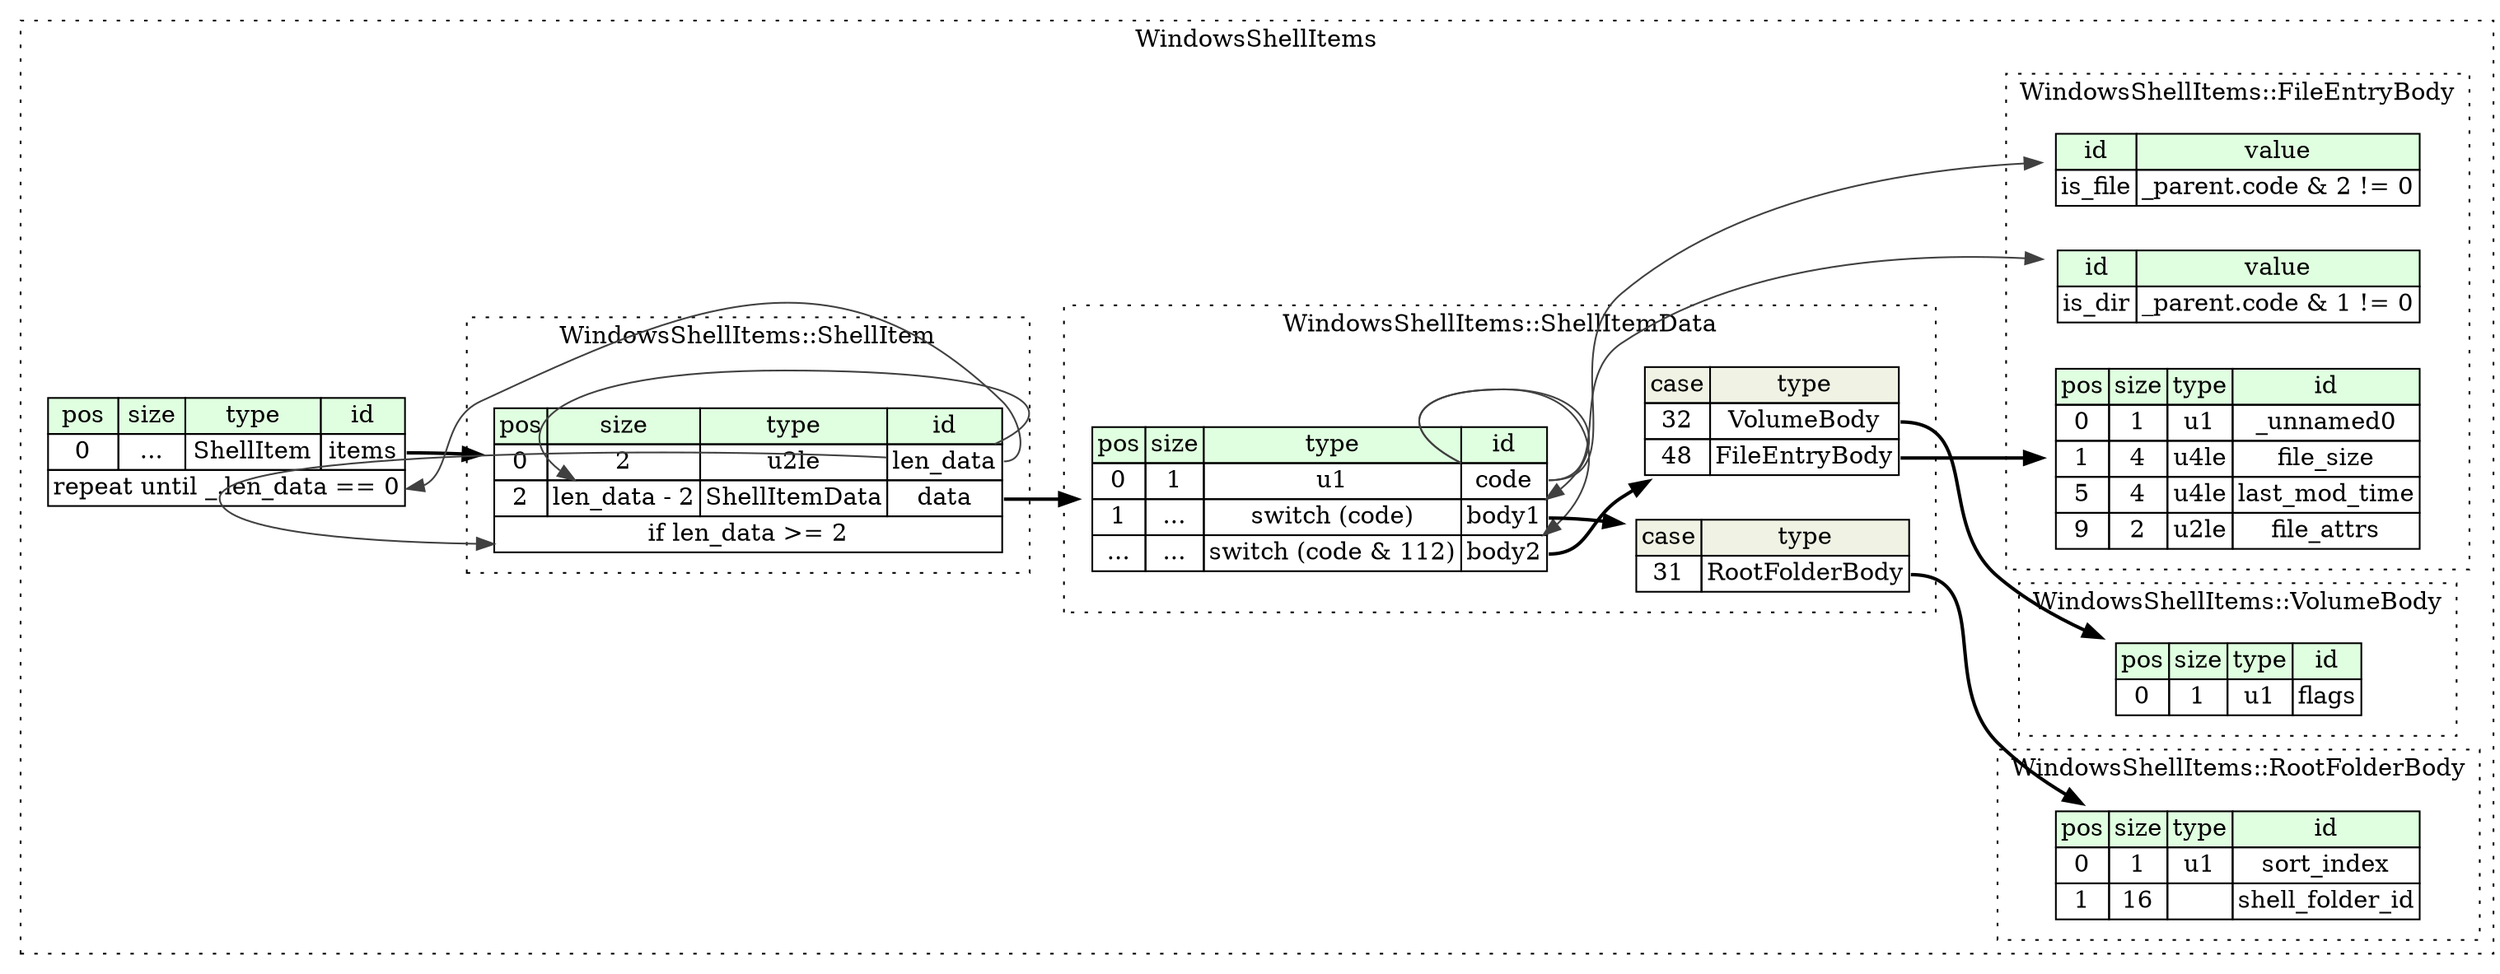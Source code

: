 digraph {
	rankdir=LR;
	node [shape=plaintext];
	subgraph cluster__windows_shell_items {
		label="WindowsShellItems";
		graph[style=dotted];

		windows_shell_items__seq [label=<<TABLE BORDER="0" CELLBORDER="1" CELLSPACING="0">
			<TR><TD BGCOLOR="#E0FFE0">pos</TD><TD BGCOLOR="#E0FFE0">size</TD><TD BGCOLOR="#E0FFE0">type</TD><TD BGCOLOR="#E0FFE0">id</TD></TR>
			<TR><TD PORT="items_pos">0</TD><TD PORT="items_size">...</TD><TD>ShellItem</TD><TD PORT="items_type">items</TD></TR>
			<TR><TD COLSPAN="4" PORT="items__repeat">repeat until _.len_data == 0</TD></TR>
		</TABLE>>];
		subgraph cluster__file_entry_body {
			label="WindowsShellItems::FileEntryBody";
			graph[style=dotted];

			file_entry_body__seq [label=<<TABLE BORDER="0" CELLBORDER="1" CELLSPACING="0">
				<TR><TD BGCOLOR="#E0FFE0">pos</TD><TD BGCOLOR="#E0FFE0">size</TD><TD BGCOLOR="#E0FFE0">type</TD><TD BGCOLOR="#E0FFE0">id</TD></TR>
				<TR><TD PORT="_unnamed0_pos">0</TD><TD PORT="_unnamed0_size">1</TD><TD>u1</TD><TD PORT="_unnamed0_type">_unnamed0</TD></TR>
				<TR><TD PORT="file_size_pos">1</TD><TD PORT="file_size_size">4</TD><TD>u4le</TD><TD PORT="file_size_type">file_size</TD></TR>
				<TR><TD PORT="last_mod_time_pos">5</TD><TD PORT="last_mod_time_size">4</TD><TD>u4le</TD><TD PORT="last_mod_time_type">last_mod_time</TD></TR>
				<TR><TD PORT="file_attrs_pos">9</TD><TD PORT="file_attrs_size">2</TD><TD>u2le</TD><TD PORT="file_attrs_type">file_attrs</TD></TR>
			</TABLE>>];
			file_entry_body__inst__is_dir [label=<<TABLE BORDER="0" CELLBORDER="1" CELLSPACING="0">
				<TR><TD BGCOLOR="#E0FFE0">id</TD><TD BGCOLOR="#E0FFE0">value</TD></TR>
				<TR><TD>is_dir</TD><TD>_parent.code &amp; 1 != 0</TD></TR>
			</TABLE>>];
			file_entry_body__inst__is_file [label=<<TABLE BORDER="0" CELLBORDER="1" CELLSPACING="0">
				<TR><TD BGCOLOR="#E0FFE0">id</TD><TD BGCOLOR="#E0FFE0">value</TD></TR>
				<TR><TD>is_file</TD><TD>_parent.code &amp; 2 != 0</TD></TR>
			</TABLE>>];
		}
		subgraph cluster__root_folder_body {
			label="WindowsShellItems::RootFolderBody";
			graph[style=dotted];

			root_folder_body__seq [label=<<TABLE BORDER="0" CELLBORDER="1" CELLSPACING="0">
				<TR><TD BGCOLOR="#E0FFE0">pos</TD><TD BGCOLOR="#E0FFE0">size</TD><TD BGCOLOR="#E0FFE0">type</TD><TD BGCOLOR="#E0FFE0">id</TD></TR>
				<TR><TD PORT="sort_index_pos">0</TD><TD PORT="sort_index_size">1</TD><TD>u1</TD><TD PORT="sort_index_type">sort_index</TD></TR>
				<TR><TD PORT="shell_folder_id_pos">1</TD><TD PORT="shell_folder_id_size">16</TD><TD></TD><TD PORT="shell_folder_id_type">shell_folder_id</TD></TR>
			</TABLE>>];
		}
		subgraph cluster__shell_item {
			label="WindowsShellItems::ShellItem";
			graph[style=dotted];

			shell_item__seq [label=<<TABLE BORDER="0" CELLBORDER="1" CELLSPACING="0">
				<TR><TD BGCOLOR="#E0FFE0">pos</TD><TD BGCOLOR="#E0FFE0">size</TD><TD BGCOLOR="#E0FFE0">type</TD><TD BGCOLOR="#E0FFE0">id</TD></TR>
				<TR><TD PORT="len_data_pos">0</TD><TD PORT="len_data_size">2</TD><TD>u2le</TD><TD PORT="len_data_type">len_data</TD></TR>
				<TR><TD PORT="data_pos">2</TD><TD PORT="data_size">len_data - 2</TD><TD>ShellItemData</TD><TD PORT="data_type">data</TD></TR>
				<TR><TD COLSPAN="4" PORT="data__if">if len_data &gt;= 2</TD></TR>
			</TABLE>>];
		}
		subgraph cluster__shell_item_data {
			label="WindowsShellItems::ShellItemData";
			graph[style=dotted];

			shell_item_data__seq [label=<<TABLE BORDER="0" CELLBORDER="1" CELLSPACING="0">
				<TR><TD BGCOLOR="#E0FFE0">pos</TD><TD BGCOLOR="#E0FFE0">size</TD><TD BGCOLOR="#E0FFE0">type</TD><TD BGCOLOR="#E0FFE0">id</TD></TR>
				<TR><TD PORT="code_pos">0</TD><TD PORT="code_size">1</TD><TD>u1</TD><TD PORT="code_type">code</TD></TR>
				<TR><TD PORT="body1_pos">1</TD><TD PORT="body1_size">...</TD><TD>switch (code)</TD><TD PORT="body1_type">body1</TD></TR>
				<TR><TD PORT="body2_pos">...</TD><TD PORT="body2_size">...</TD><TD>switch (code &amp; 112)</TD><TD PORT="body2_type">body2</TD></TR>
			</TABLE>>];
shell_item_data__seq_body1_switch [label=<<TABLE BORDER="0" CELLBORDER="1" CELLSPACING="0">
	<TR><TD BGCOLOR="#F0F2E4">case</TD><TD BGCOLOR="#F0F2E4">type</TD></TR>
	<TR><TD>31</TD><TD PORT="case0">RootFolderBody</TD></TR>
</TABLE>>];
shell_item_data__seq_body2_switch [label=<<TABLE BORDER="0" CELLBORDER="1" CELLSPACING="0">
	<TR><TD BGCOLOR="#F0F2E4">case</TD><TD BGCOLOR="#F0F2E4">type</TD></TR>
	<TR><TD>32</TD><TD PORT="case0">VolumeBody</TD></TR>
	<TR><TD>48</TD><TD PORT="case1">FileEntryBody</TD></TR>
</TABLE>>];
		}
		subgraph cluster__volume_body {
			label="WindowsShellItems::VolumeBody";
			graph[style=dotted];

			volume_body__seq [label=<<TABLE BORDER="0" CELLBORDER="1" CELLSPACING="0">
				<TR><TD BGCOLOR="#E0FFE0">pos</TD><TD BGCOLOR="#E0FFE0">size</TD><TD BGCOLOR="#E0FFE0">type</TD><TD BGCOLOR="#E0FFE0">id</TD></TR>
				<TR><TD PORT="flags_pos">0</TD><TD PORT="flags_size">1</TD><TD>u1</TD><TD PORT="flags_type">flags</TD></TR>
			</TABLE>>];
		}
	}
	windows_shell_items__seq:items_type -> shell_item__seq [style=bold];
	shell_item__seq:len_data_type -> windows_shell_items__seq:items__repeat [color="#404040"];
	shell_item_data__seq:code_type -> file_entry_body__inst__is_dir [color="#404040"];
	shell_item_data__seq:code_type -> file_entry_body__inst__is_file [color="#404040"];
	shell_item__seq:len_data_type -> shell_item__seq:data_size [color="#404040"];
	shell_item__seq:data_type -> shell_item_data__seq [style=bold];
	shell_item__seq:len_data_type -> shell_item__seq:data__if [color="#404040"];
	shell_item_data__seq:body1_type -> shell_item_data__seq_body1_switch [style=bold];
	shell_item_data__seq_body1_switch:case0 -> root_folder_body__seq [style=bold];
	shell_item_data__seq:code_type -> shell_item_data__seq:body1_type [color="#404040"];
	shell_item_data__seq:body2_type -> shell_item_data__seq_body2_switch [style=bold];
	shell_item_data__seq_body2_switch:case0 -> volume_body__seq [style=bold];
	shell_item_data__seq_body2_switch:case1 -> file_entry_body__seq [style=bold];
	shell_item_data__seq:code_type -> shell_item_data__seq:body2_type [color="#404040"];
}
